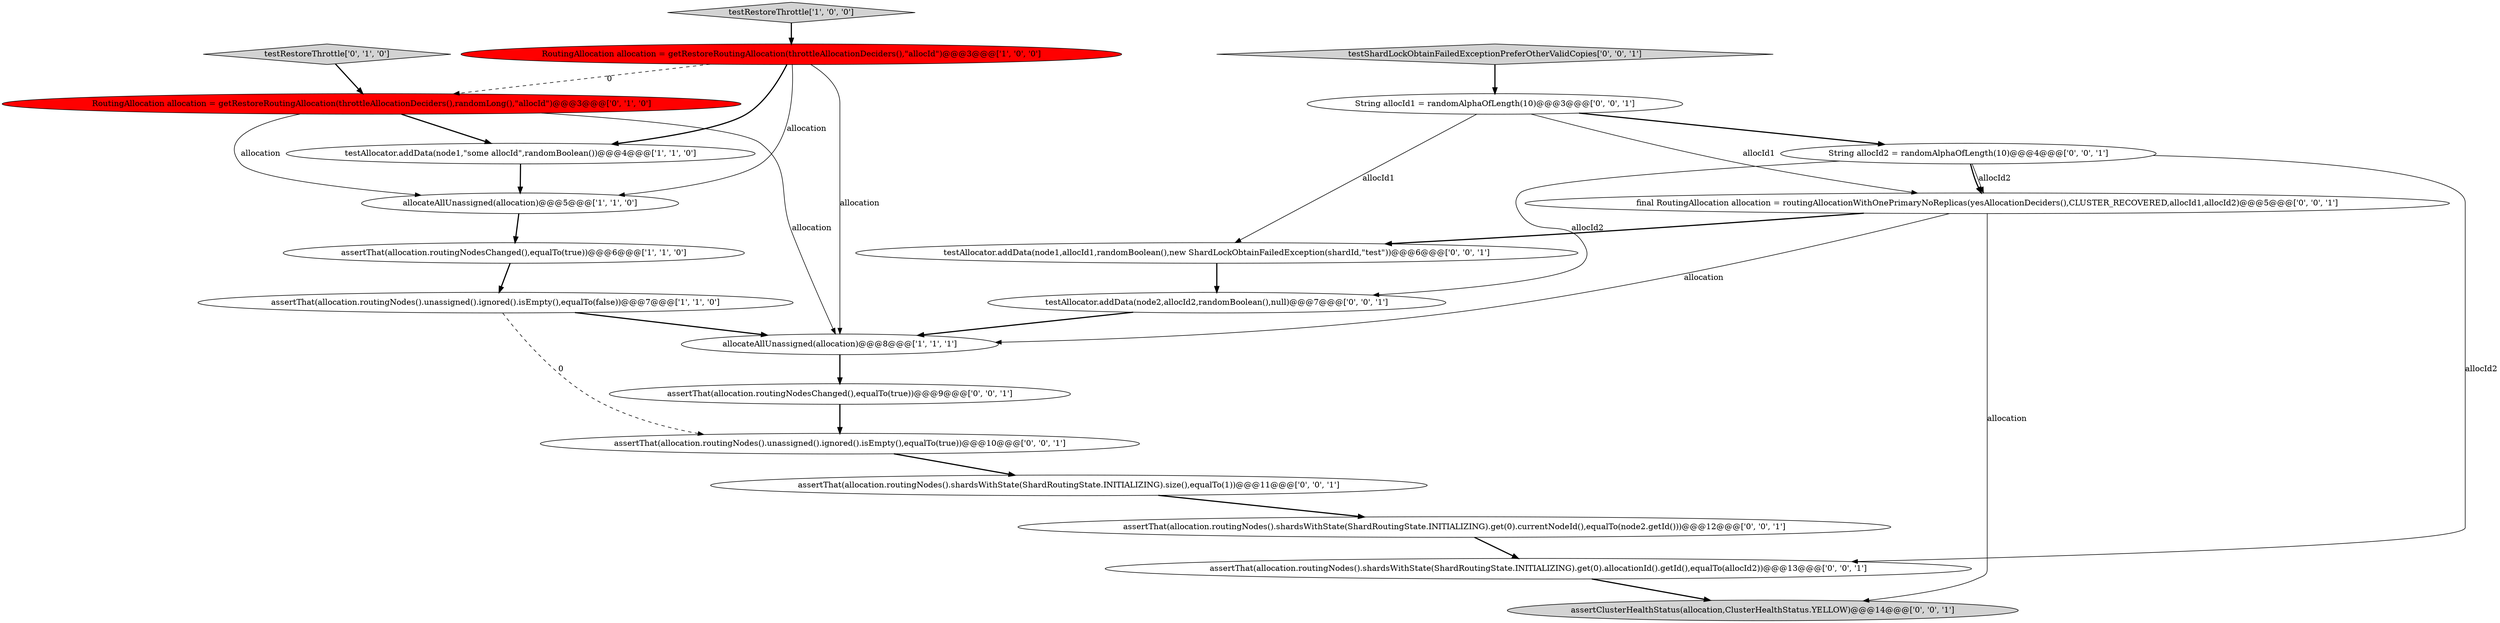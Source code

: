 digraph {
15 [style = filled, label = "assertThat(allocation.routingNodes().shardsWithState(ShardRoutingState.INITIALIZING).size(),equalTo(1))@@@11@@@['0', '0', '1']", fillcolor = white, shape = ellipse image = "AAA0AAABBB3BBB"];
5 [style = filled, label = "allocateAllUnassigned(allocation)@@@5@@@['1', '1', '0']", fillcolor = white, shape = ellipse image = "AAA0AAABBB1BBB"];
6 [style = filled, label = "testAllocator.addData(node1,\"some allocId\",randomBoolean())@@@4@@@['1', '1', '0']", fillcolor = white, shape = ellipse image = "AAA0AAABBB1BBB"];
20 [style = filled, label = "testShardLockObtainFailedExceptionPreferOtherValidCopies['0', '0', '1']", fillcolor = lightgray, shape = diamond image = "AAA0AAABBB3BBB"];
13 [style = filled, label = "testAllocator.addData(node2,allocId2,randomBoolean(),null)@@@7@@@['0', '0', '1']", fillcolor = white, shape = ellipse image = "AAA0AAABBB3BBB"];
1 [style = filled, label = "assertThat(allocation.routingNodesChanged(),equalTo(true))@@@6@@@['1', '1', '0']", fillcolor = white, shape = ellipse image = "AAA0AAABBB1BBB"];
4 [style = filled, label = "testRestoreThrottle['1', '0', '0']", fillcolor = lightgray, shape = diamond image = "AAA0AAABBB1BBB"];
14 [style = filled, label = "assertClusterHealthStatus(allocation,ClusterHealthStatus.YELLOW)@@@14@@@['0', '0', '1']", fillcolor = lightgray, shape = ellipse image = "AAA0AAABBB3BBB"];
10 [style = filled, label = "testAllocator.addData(node1,allocId1,randomBoolean(),new ShardLockObtainFailedException(shardId,\"test\"))@@@6@@@['0', '0', '1']", fillcolor = white, shape = ellipse image = "AAA0AAABBB3BBB"];
16 [style = filled, label = "assertThat(allocation.routingNodes().unassigned().ignored().isEmpty(),equalTo(true))@@@10@@@['0', '0', '1']", fillcolor = white, shape = ellipse image = "AAA0AAABBB3BBB"];
2 [style = filled, label = "RoutingAllocation allocation = getRestoreRoutingAllocation(throttleAllocationDeciders(),\"allocId\")@@@3@@@['1', '0', '0']", fillcolor = red, shape = ellipse image = "AAA1AAABBB1BBB"];
12 [style = filled, label = "final RoutingAllocation allocation = routingAllocationWithOnePrimaryNoReplicas(yesAllocationDeciders(),CLUSTER_RECOVERED,allocId1,allocId2)@@@5@@@['0', '0', '1']", fillcolor = white, shape = ellipse image = "AAA0AAABBB3BBB"];
8 [style = filled, label = "RoutingAllocation allocation = getRestoreRoutingAllocation(throttleAllocationDeciders(),randomLong(),\"allocId\")@@@3@@@['0', '1', '0']", fillcolor = red, shape = ellipse image = "AAA1AAABBB2BBB"];
7 [style = filled, label = "testRestoreThrottle['0', '1', '0']", fillcolor = lightgray, shape = diamond image = "AAA0AAABBB2BBB"];
9 [style = filled, label = "String allocId1 = randomAlphaOfLength(10)@@@3@@@['0', '0', '1']", fillcolor = white, shape = ellipse image = "AAA0AAABBB3BBB"];
11 [style = filled, label = "assertThat(allocation.routingNodes().shardsWithState(ShardRoutingState.INITIALIZING).get(0).allocationId().getId(),equalTo(allocId2))@@@13@@@['0', '0', '1']", fillcolor = white, shape = ellipse image = "AAA0AAABBB3BBB"];
0 [style = filled, label = "allocateAllUnassigned(allocation)@@@8@@@['1', '1', '1']", fillcolor = white, shape = ellipse image = "AAA0AAABBB1BBB"];
3 [style = filled, label = "assertThat(allocation.routingNodes().unassigned().ignored().isEmpty(),equalTo(false))@@@7@@@['1', '1', '0']", fillcolor = white, shape = ellipse image = "AAA0AAABBB1BBB"];
19 [style = filled, label = "String allocId2 = randomAlphaOfLength(10)@@@4@@@['0', '0', '1']", fillcolor = white, shape = ellipse image = "AAA0AAABBB3BBB"];
17 [style = filled, label = "assertThat(allocation.routingNodes().shardsWithState(ShardRoutingState.INITIALIZING).get(0).currentNodeId(),equalTo(node2.getId()))@@@12@@@['0', '0', '1']", fillcolor = white, shape = ellipse image = "AAA0AAABBB3BBB"];
18 [style = filled, label = "assertThat(allocation.routingNodesChanged(),equalTo(true))@@@9@@@['0', '0', '1']", fillcolor = white, shape = ellipse image = "AAA0AAABBB3BBB"];
16->15 [style = bold, label=""];
19->13 [style = solid, label="allocId2"];
12->14 [style = solid, label="allocation"];
19->12 [style = bold, label=""];
11->14 [style = bold, label=""];
20->9 [style = bold, label=""];
2->6 [style = bold, label=""];
1->3 [style = bold, label=""];
8->0 [style = solid, label="allocation"];
8->6 [style = bold, label=""];
4->2 [style = bold, label=""];
7->8 [style = bold, label=""];
8->5 [style = solid, label="allocation"];
2->8 [style = dashed, label="0"];
19->11 [style = solid, label="allocId2"];
9->10 [style = solid, label="allocId1"];
3->0 [style = bold, label=""];
5->1 [style = bold, label=""];
6->5 [style = bold, label=""];
15->17 [style = bold, label=""];
19->12 [style = solid, label="allocId2"];
12->10 [style = bold, label=""];
10->13 [style = bold, label=""];
2->5 [style = solid, label="allocation"];
9->19 [style = bold, label=""];
2->0 [style = solid, label="allocation"];
9->12 [style = solid, label="allocId1"];
0->18 [style = bold, label=""];
3->16 [style = dashed, label="0"];
12->0 [style = solid, label="allocation"];
13->0 [style = bold, label=""];
17->11 [style = bold, label=""];
18->16 [style = bold, label=""];
}
